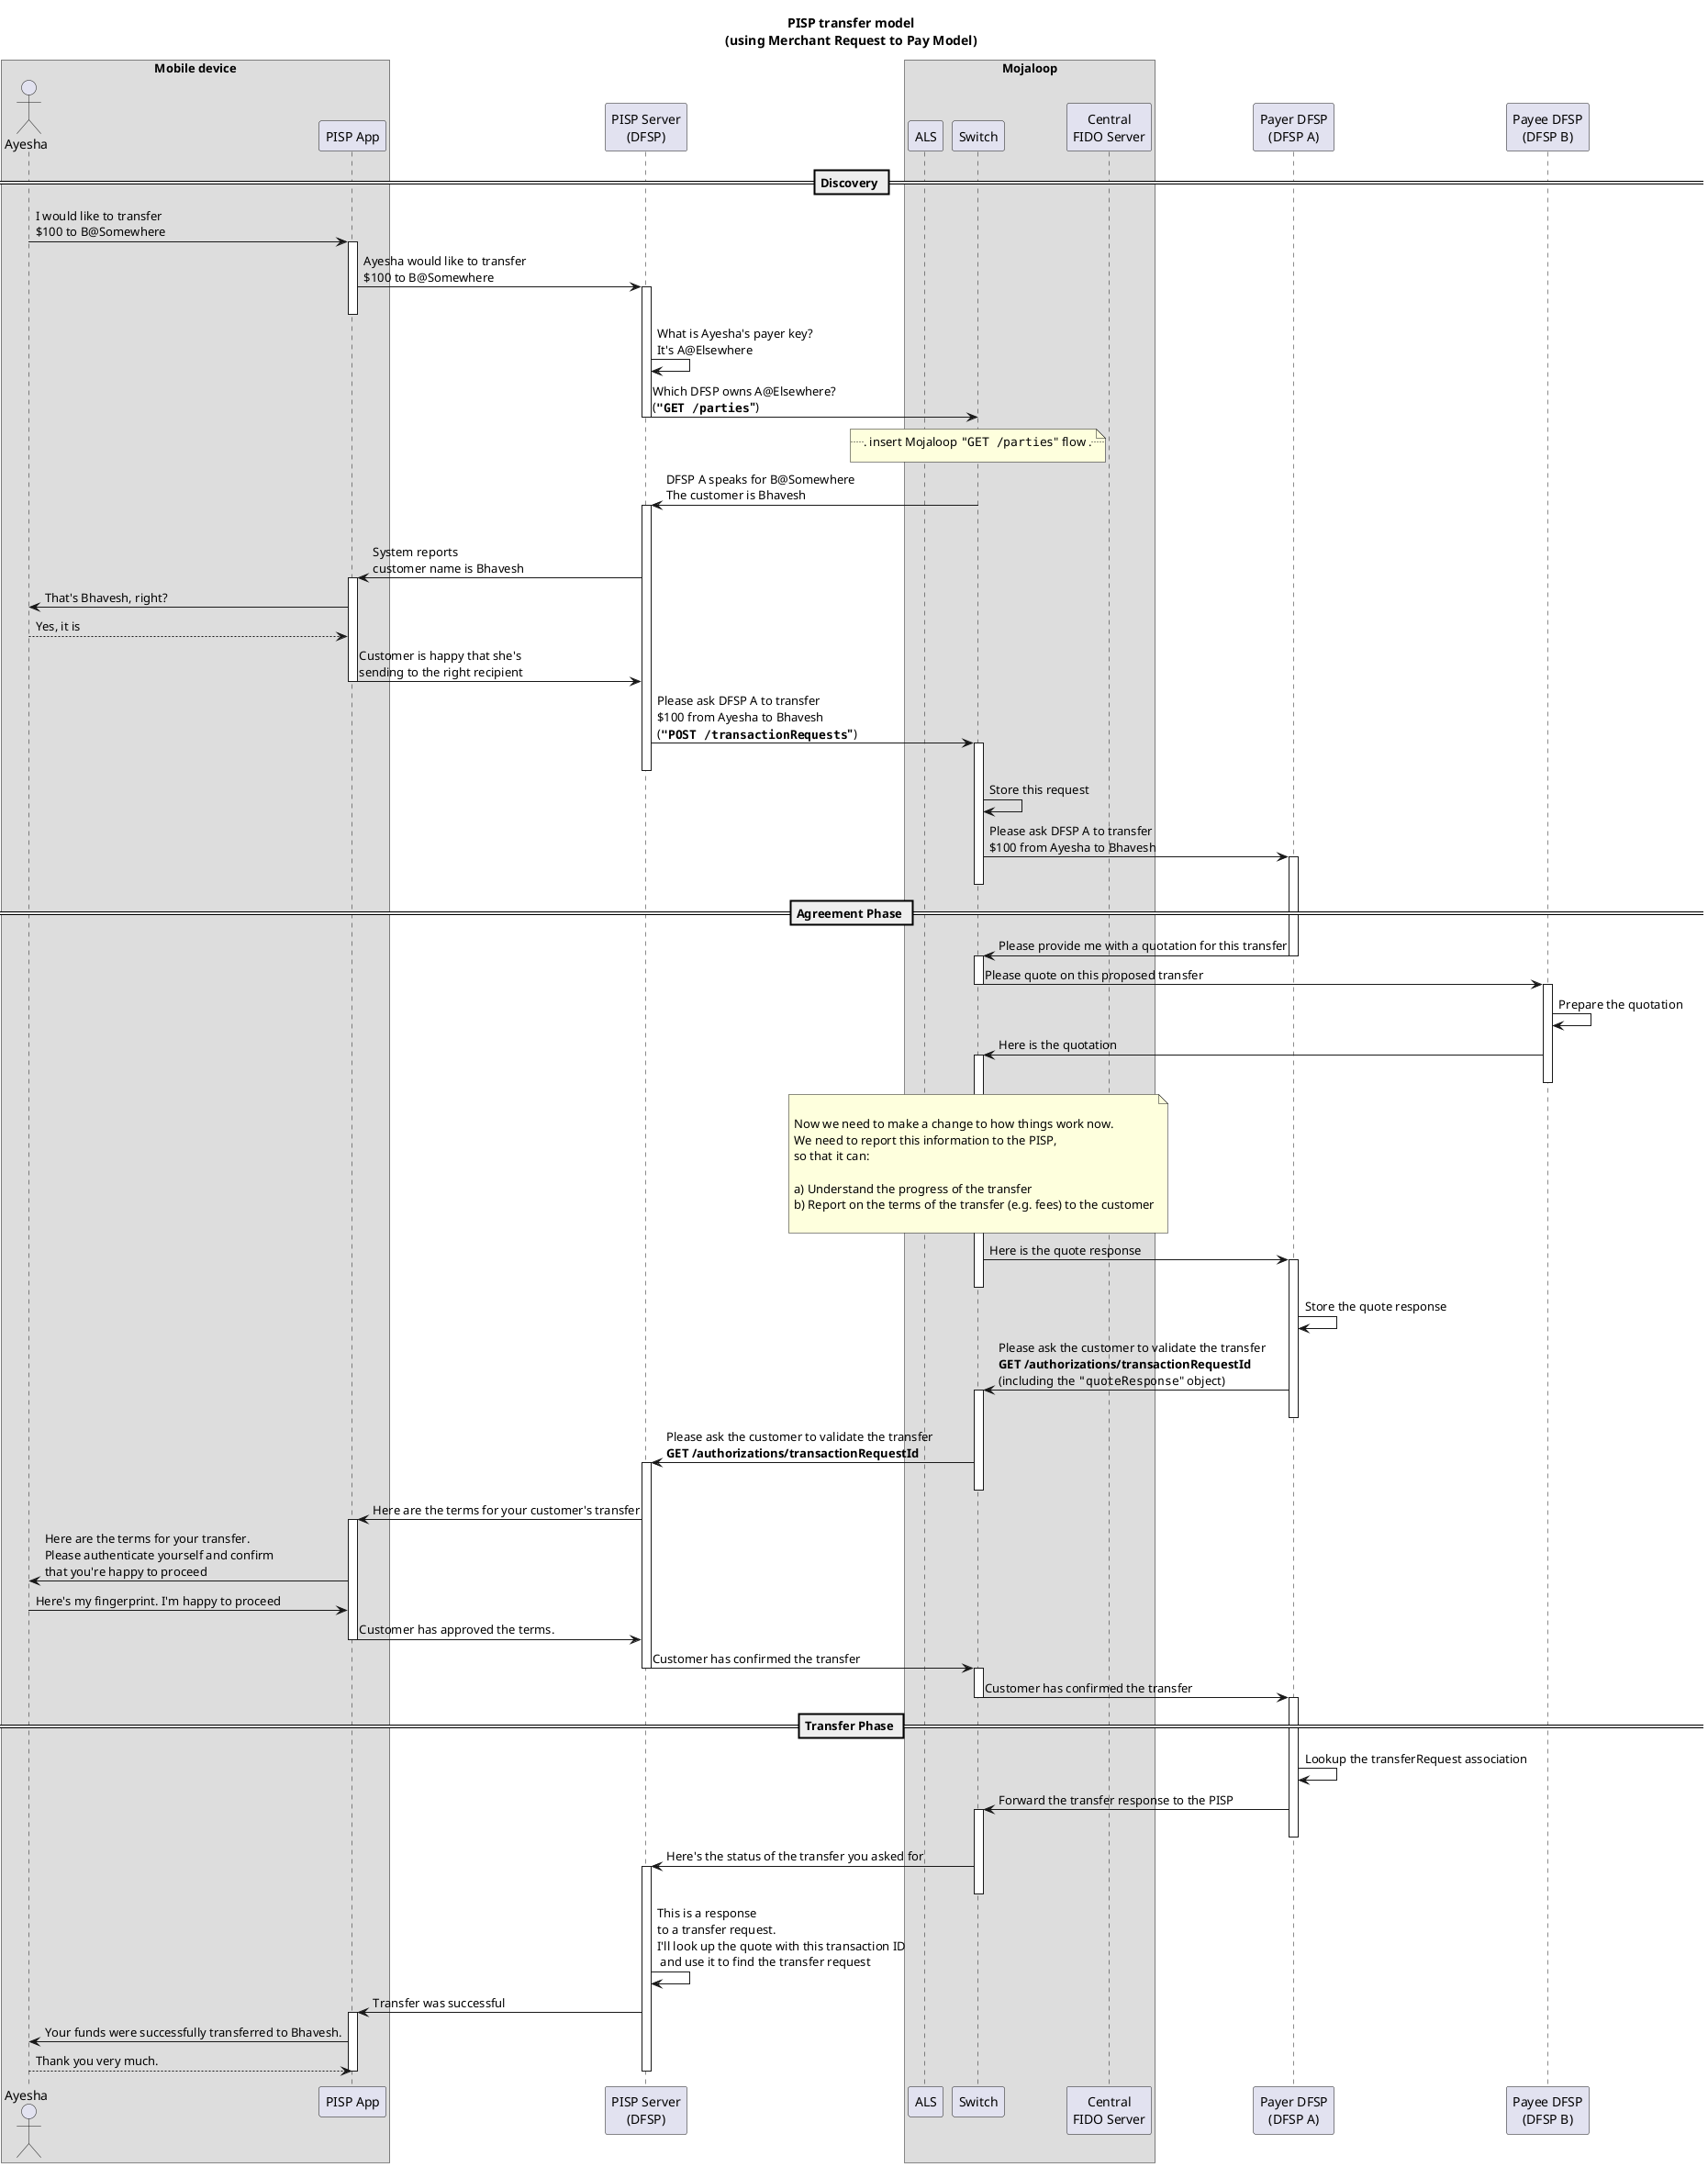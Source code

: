@startuml

title PISP transfer model\n(using Merchant Request to Pay Model)

box "Mobile device"
    actor Ayesha as CA
    participant "PISP App" as App
end box
participant "PISP Server\n(DFSP)" as D1
box "Mojaloop"
    participant ALS as A
    participant Switch as S
    participant "Central\nFIDO Server" as FIDO
end box
participant "Payer DFSP\n(DFSP A)" as D2
participant "Payee DFSP\n(DFSP B)" as D3


== Discovery ==

CA->App:I would like to transfer\n$100 to B@Somewhere
activate App
App->D1:Ayesha would like to transfer\n$100 to B@Somewhere
activate D1
' D1-->App:Got it.
deactivate App
D1->D1:What is Ayesha's payer key?\nIt's A@Elsewhere
D1->S:Which DFSP owns A@Elsewhere?\n(**"""GET /parties"""**)
deactivate D1
note over S
... insert Mojaloop """GET /parties""" flow ...
end note


S->D1:DFSP A speaks for B@Somewhere\nThe customer is Bhavesh
activate D1
' D1-->S:200 OK, got it
deactivate S
D1->App:System reports\ncustomer name is Bhavesh
activate App
App->CA:That's Bhavesh, right?
CA-->App:Yes, it is
App->D1:Customer is happy that she's\nsending to the right recipient
deactivate App



D1->S:Please ask DFSP A to transfer\n$100 from Ayesha to Bhavesh\n(**"""POST /transactionRequests"""**)
activate S  
deactivate D1

S->S:Store this request
S->D2:Please ask DFSP A to transfer\n$100 from Ayesha to Bhavesh
activate D2
' D2-->S:202 I'll get back to you
deactivate S

== Agreement Phase ==

D2->S:Please provide me with a quotation for this transfer
deactivate D2
activate S

S->D3:Please quote on this proposed transfer
deactivate S
activate D3
D3->D3:Prepare the quotation
D3->S:Here is the quotation
activate S 
deactivate D3
note over S

Now we need to make a change to how things work now.
We need to report this information to the PISP,
so that it can:

a) Understand the progress of the transfer
b) Report on the terms of the transfer (e.g. fees) to the customer

end note

S->D2:Here is the quote response
activate D2
deactivate S
D2->D2:Store the quote response

' S->D1:Here's the quote you asked for
' activate D1
' deactivate S 
' D1->D1:Oh, OK. I can see that this is a response\nto a transfer request. I'll look up the transfer request
' D1->D1:Store the quote with the transfer request

deactivate D1
D2->S:Please ask the customer to validate the transfer\n**GET /authorizations/transactionRequestId**\n(including the """quoteResponse""" object)
activate S
deactivate D2
S->D1:Please ask the customer to validate the transfer\n**GET /authorizations/transactionRequestId**
activate D1
deactivate S
D1->App:Here are the terms for your customer's transfer
activate App
App->CA:Here are the terms for your transfer.\nPlease authenticate yourself and confirm\nthat you're happy to proceed
CA->App:Here's my fingerprint. I'm happy to proceed
App->D1:Customer has approved the terms.
deactivate App
D1->S:Customer has confirmed the transfer
deactivate D1
activate S
S->D2:Customer has confirmed the transfer
deactivate S
activate D2

== Transfer Phase ==

D2->D2:Lookup the transferRequest association

D2->S:Forward the transfer response to the PISP
activate S
deactivate D2

S->D1:Here's the status of the transfer you asked for
activate D1
deactivate S 
D1->D1:This is a response\nto a transfer request.\nI'll look up the quote with this transaction ID\n and use it to find the transfer request
D1->App:Transfer was successful
activate App
App->CA:Your funds were successfully transferred to Bhavesh.
CA-->App:Thank you very much.
deactivate App
deactivate D1

@enduml